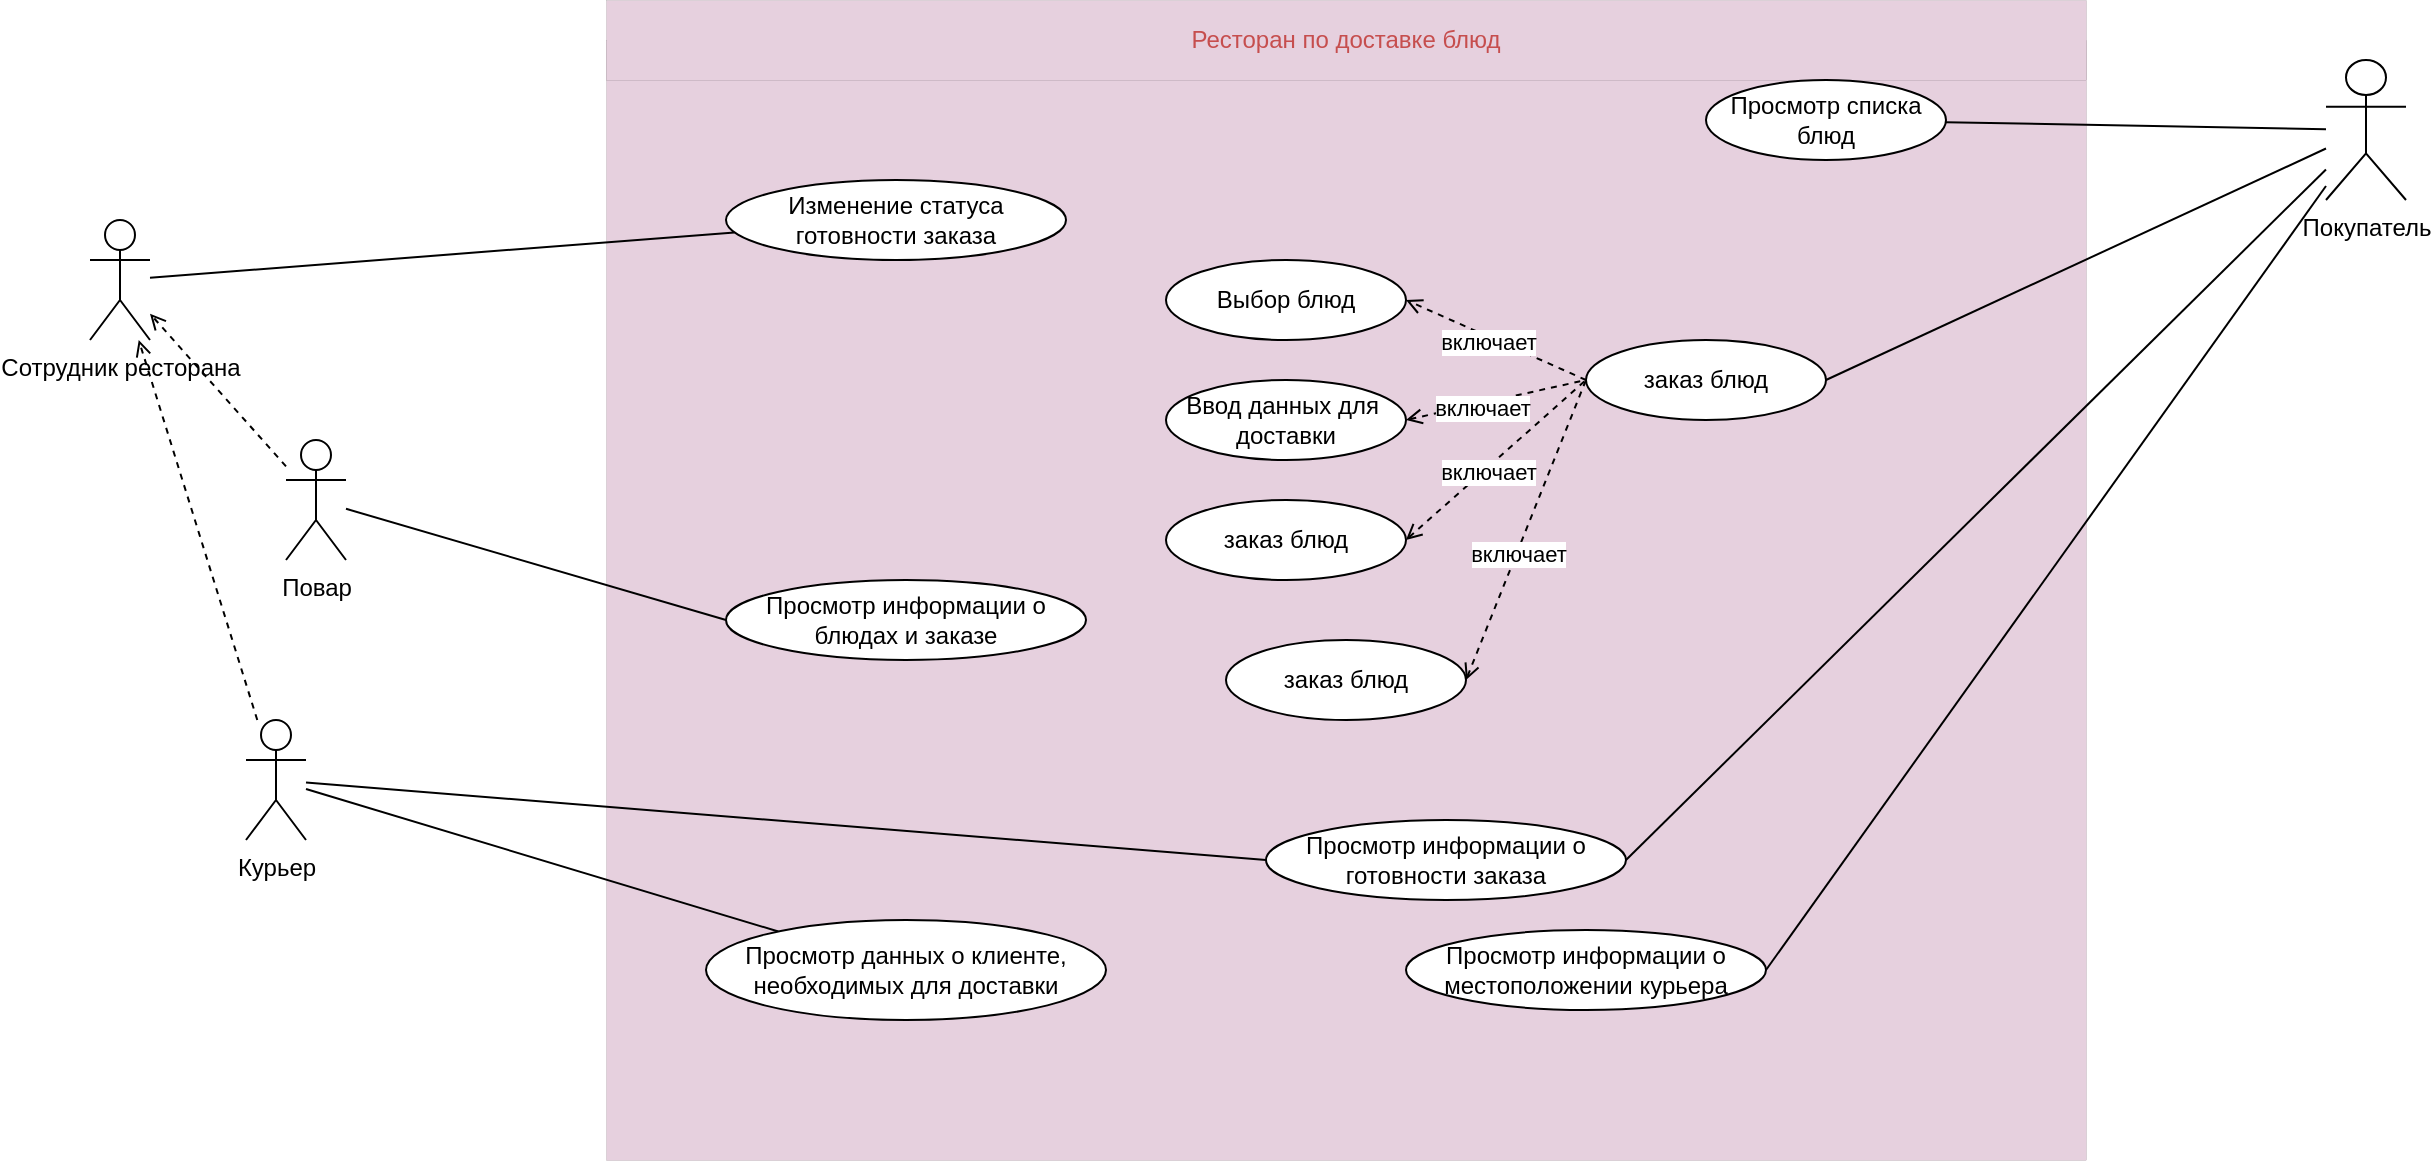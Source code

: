 <mxfile version="24.7.17">
  <diagram name="Страница — 1" id="KOfuctgr5atsZWtjFmz6">
    <mxGraphModel dx="2213" dy="831" grid="1" gridSize="10" guides="1" tooltips="1" connect="1" arrows="1" fold="1" page="1" pageScale="1" pageWidth="827" pageHeight="1169" math="0" shadow="0">
      <root>
        <mxCell id="0" />
        <mxCell id="1" parent="0" />
        <mxCell id="G3nKX9JDyX26bgXYhGSn-31" value="" style="group;movable=0;resizable=0;rotatable=0;deletable=0;editable=0;locked=1;connectable=0;" vertex="1" connectable="0" parent="1">
          <mxGeometry x="-170" y="80" width="740" height="580" as="geometry" />
        </mxCell>
        <mxCell id="G3nKX9JDyX26bgXYhGSn-30" value="" style="html=1;whiteSpace=wrap;fillColor=#E6D0DE;movable=1;resizable=1;rotatable=1;deletable=1;editable=1;locked=0;connectable=1;strokeWidth=0;" vertex="1" parent="G3nKX9JDyX26bgXYhGSn-31">
          <mxGeometry y="20" width="740" height="560" as="geometry" />
        </mxCell>
        <mxCell id="G3nKX9JDyX26bgXYhGSn-8" value="&lt;font color=&quot;#c64e4e&quot;&gt;Ресторан по доставке блюд&lt;/font&gt;" style="html=1;whiteSpace=wrap;fillColor=#E6D0DE;movable=1;resizable=1;rotatable=1;deletable=1;editable=1;locked=0;connectable=1;strokeWidth=0;" vertex="1" parent="G3nKX9JDyX26bgXYhGSn-31">
          <mxGeometry width="740" height="40" as="geometry" />
        </mxCell>
        <mxCell id="G3nKX9JDyX26bgXYhGSn-49" style="rounded=0;orthogonalLoop=1;jettySize=auto;html=1;endArrow=none;endFill=0;" edge="1" parent="1" source="G3nKX9JDyX26bgXYhGSn-1" target="G3nKX9JDyX26bgXYhGSn-16">
          <mxGeometry relative="1" as="geometry" />
        </mxCell>
        <mxCell id="G3nKX9JDyX26bgXYhGSn-1" value="Сотрудник ресторана" style="shape=umlActor;verticalLabelPosition=bottom;verticalAlign=top;html=1;outlineConnect=0;" vertex="1" parent="1">
          <mxGeometry x="-428" y="190" width="30" height="60" as="geometry" />
        </mxCell>
        <mxCell id="G3nKX9JDyX26bgXYhGSn-20" style="rounded=0;orthogonalLoop=1;jettySize=auto;html=1;endArrow=none;endFill=0;" edge="1" parent="1" source="G3nKX9JDyX26bgXYhGSn-2" target="G3nKX9JDyX26bgXYhGSn-9">
          <mxGeometry relative="1" as="geometry" />
        </mxCell>
        <mxCell id="G3nKX9JDyX26bgXYhGSn-43" style="rounded=0;orthogonalLoop=1;jettySize=auto;html=1;entryX=1;entryY=0.5;entryDx=0;entryDy=0;endArrow=none;endFill=0;" edge="1" parent="1" source="G3nKX9JDyX26bgXYhGSn-2" target="G3nKX9JDyX26bgXYhGSn-37">
          <mxGeometry relative="1" as="geometry" />
        </mxCell>
        <mxCell id="G3nKX9JDyX26bgXYhGSn-2" value="Покупатель" style="shape=umlActor;verticalLabelPosition=bottom;verticalAlign=top;html=1;outlineConnect=0;" vertex="1" parent="1">
          <mxGeometry x="690" y="110" width="40" height="70" as="geometry" />
        </mxCell>
        <mxCell id="G3nKX9JDyX26bgXYhGSn-48" style="rounded=0;orthogonalLoop=1;jettySize=auto;html=1;endArrow=open;endFill=0;dashed=1;" edge="1" parent="1" source="G3nKX9JDyX26bgXYhGSn-4" target="G3nKX9JDyX26bgXYhGSn-1">
          <mxGeometry relative="1" as="geometry" />
        </mxCell>
        <mxCell id="G3nKX9JDyX26bgXYhGSn-4" value="Повар" style="shape=umlActor;verticalLabelPosition=bottom;verticalAlign=top;html=1;outlineConnect=0;" vertex="1" parent="1">
          <mxGeometry x="-330" y="300" width="30" height="60" as="geometry" />
        </mxCell>
        <mxCell id="G3nKX9JDyX26bgXYhGSn-44" style="rounded=0;orthogonalLoop=1;jettySize=auto;html=1;endArrow=none;endFill=0;" edge="1" parent="1" source="G3nKX9JDyX26bgXYhGSn-5" target="G3nKX9JDyX26bgXYhGSn-39">
          <mxGeometry relative="1" as="geometry" />
        </mxCell>
        <mxCell id="G3nKX9JDyX26bgXYhGSn-47" style="rounded=0;orthogonalLoop=1;jettySize=auto;html=1;endArrow=open;endFill=0;dashed=1;" edge="1" parent="1" source="G3nKX9JDyX26bgXYhGSn-5" target="G3nKX9JDyX26bgXYhGSn-1">
          <mxGeometry relative="1" as="geometry" />
        </mxCell>
        <mxCell id="G3nKX9JDyX26bgXYhGSn-5" value="Курьер" style="shape=umlActor;verticalLabelPosition=bottom;verticalAlign=top;html=1;outlineConnect=0;" vertex="1" parent="1">
          <mxGeometry x="-350" y="440" width="30" height="60" as="geometry" />
        </mxCell>
        <mxCell id="G3nKX9JDyX26bgXYhGSn-9" value="Просмотр списка блюд" style="ellipse;whiteSpace=wrap;html=1;" vertex="1" parent="1">
          <mxGeometry x="380" y="120" width="120" height="40" as="geometry" />
        </mxCell>
        <mxCell id="G3nKX9JDyX26bgXYhGSn-24" style="rounded=0;orthogonalLoop=1;jettySize=auto;html=1;exitX=1;exitY=0.5;exitDx=0;exitDy=0;endArrow=none;endFill=0;" edge="1" parent="1" source="G3nKX9JDyX26bgXYhGSn-10" target="G3nKX9JDyX26bgXYhGSn-2">
          <mxGeometry relative="1" as="geometry" />
        </mxCell>
        <mxCell id="G3nKX9JDyX26bgXYhGSn-25" style="rounded=0;orthogonalLoop=1;jettySize=auto;html=1;exitX=0;exitY=0.5;exitDx=0;exitDy=0;entryX=1;entryY=0.5;entryDx=0;entryDy=0;endArrow=open;endFill=0;startArrow=none;startFill=0;dashed=1;" edge="1" parent="1" source="G3nKX9JDyX26bgXYhGSn-10" target="G3nKX9JDyX26bgXYhGSn-14">
          <mxGeometry relative="1" as="geometry" />
        </mxCell>
        <mxCell id="G3nKX9JDyX26bgXYhGSn-36" value="включает" style="edgeLabel;html=1;align=center;verticalAlign=middle;resizable=0;points=[];" vertex="1" connectable="0" parent="G3nKX9JDyX26bgXYhGSn-25">
          <mxGeometry x="0.069" y="2" relative="1" as="geometry">
            <mxPoint as="offset" />
          </mxGeometry>
        </mxCell>
        <mxCell id="G3nKX9JDyX26bgXYhGSn-10" value="заказ блюд" style="ellipse;whiteSpace=wrap;html=1;" vertex="1" parent="1">
          <mxGeometry x="320" y="250" width="120" height="40" as="geometry" />
        </mxCell>
        <mxCell id="G3nKX9JDyX26bgXYhGSn-28" style="rounded=0;orthogonalLoop=1;jettySize=auto;html=1;exitX=1;exitY=0.5;exitDx=0;exitDy=0;endArrow=none;endFill=0;startArrow=open;startFill=0;dashed=1;" edge="1" parent="1" source="G3nKX9JDyX26bgXYhGSn-11">
          <mxGeometry relative="1" as="geometry">
            <mxPoint x="320" y="270" as="targetPoint" />
          </mxGeometry>
        </mxCell>
        <mxCell id="G3nKX9JDyX26bgXYhGSn-33" value="включает" style="edgeLabel;html=1;align=center;verticalAlign=middle;resizable=0;points=[];" vertex="1" connectable="0" parent="G3nKX9JDyX26bgXYhGSn-28">
          <mxGeometry x="-0.154" relative="1" as="geometry">
            <mxPoint as="offset" />
          </mxGeometry>
        </mxCell>
        <mxCell id="G3nKX9JDyX26bgXYhGSn-11" value="заказ блюд" style="ellipse;whiteSpace=wrap;html=1;" vertex="1" parent="1">
          <mxGeometry x="140" y="400" width="120" height="40" as="geometry" />
        </mxCell>
        <mxCell id="G3nKX9JDyX26bgXYhGSn-27" style="rounded=0;orthogonalLoop=1;jettySize=auto;html=1;exitX=1;exitY=0.5;exitDx=0;exitDy=0;endArrow=none;endFill=0;startArrow=open;startFill=0;dashed=1;" edge="1" parent="1" source="G3nKX9JDyX26bgXYhGSn-12">
          <mxGeometry relative="1" as="geometry">
            <mxPoint x="320" y="270" as="targetPoint" />
          </mxGeometry>
        </mxCell>
        <mxCell id="G3nKX9JDyX26bgXYhGSn-34" value="включает" style="edgeLabel;html=1;align=center;verticalAlign=middle;resizable=0;points=[];" vertex="1" connectable="0" parent="G3nKX9JDyX26bgXYhGSn-27">
          <mxGeometry x="-0.117" y="-1" relative="1" as="geometry">
            <mxPoint as="offset" />
          </mxGeometry>
        </mxCell>
        <mxCell id="G3nKX9JDyX26bgXYhGSn-12" value="заказ блюд" style="ellipse;whiteSpace=wrap;html=1;" vertex="1" parent="1">
          <mxGeometry x="110" y="330" width="120" height="40" as="geometry" />
        </mxCell>
        <mxCell id="G3nKX9JDyX26bgXYhGSn-26" style="rounded=0;orthogonalLoop=1;jettySize=auto;html=1;exitX=1;exitY=0.5;exitDx=0;exitDy=0;entryX=0;entryY=0.5;entryDx=0;entryDy=0;endArrow=none;endFill=0;startArrow=open;startFill=0;dashed=1;" edge="1" parent="1" source="G3nKX9JDyX26bgXYhGSn-13" target="G3nKX9JDyX26bgXYhGSn-10">
          <mxGeometry relative="1" as="geometry" />
        </mxCell>
        <mxCell id="G3nKX9JDyX26bgXYhGSn-35" value="включает" style="edgeLabel;html=1;align=center;verticalAlign=middle;resizable=0;points=[];" vertex="1" connectable="0" parent="G3nKX9JDyX26bgXYhGSn-26">
          <mxGeometry x="-0.171" y="-2" relative="1" as="geometry">
            <mxPoint as="offset" />
          </mxGeometry>
        </mxCell>
        <mxCell id="G3nKX9JDyX26bgXYhGSn-13" value="Ввод данных для&amp;nbsp;&lt;br&gt;доставки" style="ellipse;whiteSpace=wrap;html=1;" vertex="1" parent="1">
          <mxGeometry x="110" y="270" width="120" height="40" as="geometry" />
        </mxCell>
        <mxCell id="G3nKX9JDyX26bgXYhGSn-14" value="Выбор блюд" style="ellipse;whiteSpace=wrap;html=1;" vertex="1" parent="1">
          <mxGeometry x="110" y="210" width="120" height="40" as="geometry" />
        </mxCell>
        <mxCell id="G3nKX9JDyX26bgXYhGSn-45" style="rounded=0;orthogonalLoop=1;jettySize=auto;html=1;exitX=0;exitY=0.5;exitDx=0;exitDy=0;endArrow=none;endFill=0;" edge="1" parent="1" source="G3nKX9JDyX26bgXYhGSn-15" target="G3nKX9JDyX26bgXYhGSn-4">
          <mxGeometry relative="1" as="geometry" />
        </mxCell>
        <mxCell id="G3nKX9JDyX26bgXYhGSn-15" value="Просмотр информации о блюдах и заказе" style="ellipse;whiteSpace=wrap;html=1;" vertex="1" parent="1">
          <mxGeometry x="-110" y="370" width="180" height="40" as="geometry" />
        </mxCell>
        <mxCell id="G3nKX9JDyX26bgXYhGSn-16" value="Изменение статуса готовности заказа" style="ellipse;whiteSpace=wrap;html=1;" vertex="1" parent="1">
          <mxGeometry x="-110" y="170" width="170" height="40" as="geometry" />
        </mxCell>
        <mxCell id="G3nKX9JDyX26bgXYhGSn-37" value="Просмотр информации о местоположении курьера" style="ellipse;whiteSpace=wrap;html=1;" vertex="1" parent="1">
          <mxGeometry x="230" y="545" width="180" height="40" as="geometry" />
        </mxCell>
        <mxCell id="G3nKX9JDyX26bgXYhGSn-40" style="rounded=0;orthogonalLoop=1;jettySize=auto;html=1;exitX=0;exitY=0.5;exitDx=0;exitDy=0;endArrow=none;endFill=0;" edge="1" parent="1" source="G3nKX9JDyX26bgXYhGSn-38" target="G3nKX9JDyX26bgXYhGSn-5">
          <mxGeometry relative="1" as="geometry" />
        </mxCell>
        <mxCell id="G3nKX9JDyX26bgXYhGSn-41" style="rounded=0;orthogonalLoop=1;jettySize=auto;html=1;exitX=1;exitY=0.5;exitDx=0;exitDy=0;endArrow=none;endFill=0;" edge="1" parent="1" source="G3nKX9JDyX26bgXYhGSn-38" target="G3nKX9JDyX26bgXYhGSn-2">
          <mxGeometry relative="1" as="geometry" />
        </mxCell>
        <mxCell id="G3nKX9JDyX26bgXYhGSn-38" value="Просмотр информации о готовности заказа" style="ellipse;whiteSpace=wrap;html=1;" vertex="1" parent="1">
          <mxGeometry x="160" y="490" width="180" height="40" as="geometry" />
        </mxCell>
        <mxCell id="G3nKX9JDyX26bgXYhGSn-39" value="Просмотр данных о клиенте, необходимых для доставки" style="ellipse;whiteSpace=wrap;html=1;" vertex="1" parent="1">
          <mxGeometry x="-120" y="540" width="200" height="50" as="geometry" />
        </mxCell>
      </root>
    </mxGraphModel>
  </diagram>
</mxfile>
